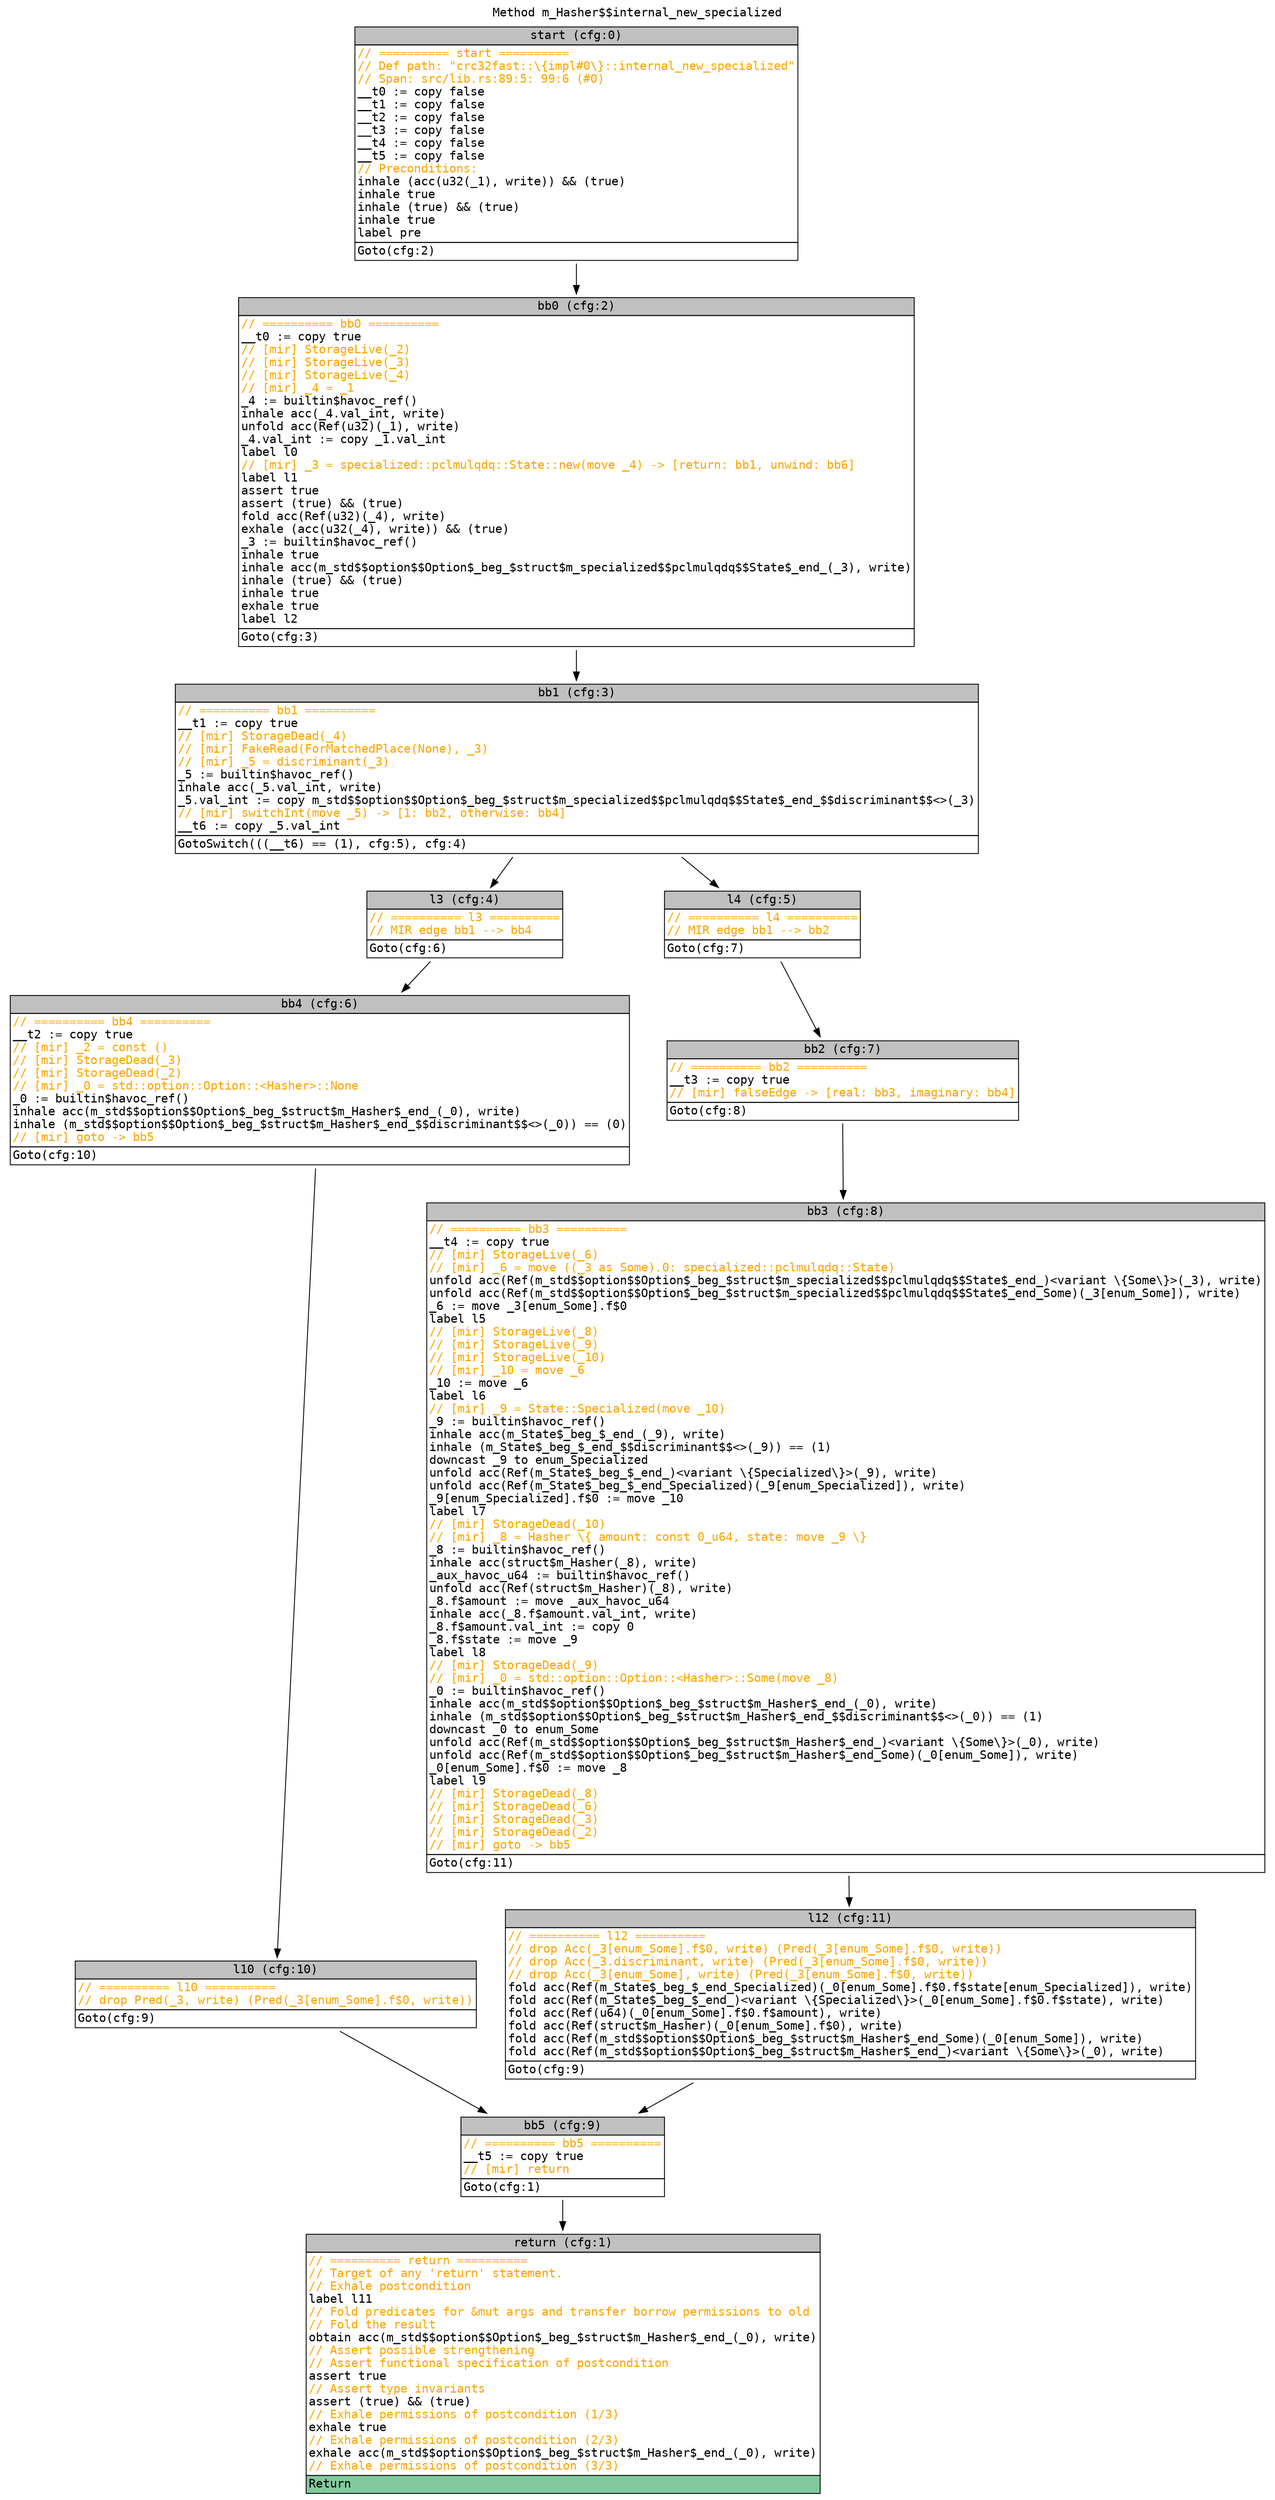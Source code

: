 digraph CFG {
graph [fontname=monospace];
node [fontname=monospace];
edge [fontname=monospace];
labelloc="t";
label="Method m_Hasher$$internal_new_specialized";
"block_start" [shape=none,label=<<table border="0" cellborder="1" cellspacing="0"><tr><td bgcolor="gray" align="center">start (cfg:0)</td></tr><tr><td align="left" balign="left"><font color="orange">// ========== start ==========</font><br/><font color="orange">// Def path: "crc32fast::\{impl#0\}::internal_new_specialized"</font><br/><font color="orange">// Span: src/lib.rs:89:5: 99:6 (#0)</font><br/>__t0 := copy false<br/>__t1 := copy false<br/>__t2 := copy false<br/>__t3 := copy false<br/>__t4 := copy false<br/>__t5 := copy false<br/><font color="orange">// Preconditions:</font><br/>inhale (acc(u32(_1), write)) &amp;&amp; (true)<br/>inhale true<br/>inhale (true) &amp;&amp; (true)<br/>inhale true<br/>label pre</td></tr><tr><td align="left">Goto(cfg:2)<br/></td></tr></table>>];
"block_return" [shape=none,label=<<table border="0" cellborder="1" cellspacing="0"><tr><td bgcolor="gray" align="center">return (cfg:1)</td></tr><tr><td align="left" balign="left"><font color="orange">// ========== return ==========</font><br/><font color="orange">// Target of any 'return' statement.</font><br/><font color="orange">// Exhale postcondition</font><br/>label l11<br/><font color="orange">// Fold predicates for &amp;mut args and transfer borrow permissions to old</font><br/><font color="orange">// Fold the result</font><br/>obtain acc(m_std$$option$$Option$_beg_$struct$m_Hasher$_end_(_0), write)<br/><font color="orange">// Assert possible strengthening</font><br/><font color="orange">// Assert functional specification of postcondition</font><br/>assert true<br/><font color="orange">// Assert type invariants</font><br/>assert (true) &amp;&amp; (true)<br/><font color="orange">// Exhale permissions of postcondition (1/3)</font><br/>exhale true<br/><font color="orange">// Exhale permissions of postcondition (2/3)</font><br/>exhale acc(m_std$$option$$Option$_beg_$struct$m_Hasher$_end_(_0), write)<br/><font color="orange">// Exhale permissions of postcondition (3/3)</font></td></tr><tr><td align="left" bgcolor="#82CA9D">Return<br/></td></tr></table>>];
"block_bb0" [shape=none,label=<<table border="0" cellborder="1" cellspacing="0"><tr><td bgcolor="gray" align="center">bb0 (cfg:2)</td></tr><tr><td align="left" balign="left"><font color="orange">// ========== bb0 ==========</font><br/>__t0 := copy true<br/><font color="orange">// [mir] StorageLive(_2)</font><br/><font color="orange">// [mir] StorageLive(_3)</font><br/><font color="orange">// [mir] StorageLive(_4)</font><br/><font color="orange">// [mir] _4 = _1</font><br/>_4 := builtin$havoc_ref()<br/>inhale acc(_4.val_int, write)<br/>unfold acc(Ref(u32)(_1), write)<br/>_4.val_int := copy _1.val_int<br/>label l0<br/><font color="orange">// [mir] _3 = specialized::pclmulqdq::State::new(move _4) -&gt; [return: bb1, unwind: bb6]</font><br/>label l1<br/>assert true<br/>assert (true) &amp;&amp; (true)<br/>fold acc(Ref(u32)(_4), write)<br/>exhale (acc(u32(_4), write)) &amp;&amp; (true)<br/>_3 := builtin$havoc_ref()<br/>inhale true<br/>inhale acc(m_std$$option$$Option$_beg_$struct$m_specialized$$pclmulqdq$$State$_end_(_3), write)<br/>inhale (true) &amp;&amp; (true)<br/>inhale true<br/>exhale true<br/>label l2</td></tr><tr><td align="left">Goto(cfg:3)<br/></td></tr></table>>];
"block_bb1" [shape=none,label=<<table border="0" cellborder="1" cellspacing="0"><tr><td bgcolor="gray" align="center">bb1 (cfg:3)</td></tr><tr><td align="left" balign="left"><font color="orange">// ========== bb1 ==========</font><br/>__t1 := copy true<br/><font color="orange">// [mir] StorageDead(_4)</font><br/><font color="orange">// [mir] FakeRead(ForMatchedPlace(None), _3)</font><br/><font color="orange">// [mir] _5 = discriminant(_3)</font><br/>_5 := builtin$havoc_ref()<br/>inhale acc(_5.val_int, write)<br/>_5.val_int := copy m_std$$option$$Option$_beg_$struct$m_specialized$$pclmulqdq$$State$_end_$$discriminant$$&lt;&gt;(_3)<br/><font color="orange">// [mir] switchInt(move _5) -&gt; [1: bb2, otherwise: bb4]</font><br/>__t6 := copy _5.val_int</td></tr><tr><td align="left">GotoSwitch(((__t6) == (1), cfg:5), cfg:4)<br/></td></tr></table>>];
"block_l3" [shape=none,label=<<table border="0" cellborder="1" cellspacing="0"><tr><td bgcolor="gray" align="center">l3 (cfg:4)</td></tr><tr><td align="left" balign="left"><font color="orange">// ========== l3 ==========</font><br/><font color="orange">// MIR edge bb1 --&gt; bb4</font></td></tr><tr><td align="left">Goto(cfg:6)<br/></td></tr></table>>];
"block_l4" [shape=none,label=<<table border="0" cellborder="1" cellspacing="0"><tr><td bgcolor="gray" align="center">l4 (cfg:5)</td></tr><tr><td align="left" balign="left"><font color="orange">// ========== l4 ==========</font><br/><font color="orange">// MIR edge bb1 --&gt; bb2</font></td></tr><tr><td align="left">Goto(cfg:7)<br/></td></tr></table>>];
"block_bb4" [shape=none,label=<<table border="0" cellborder="1" cellspacing="0"><tr><td bgcolor="gray" align="center">bb4 (cfg:6)</td></tr><tr><td align="left" balign="left"><font color="orange">// ========== bb4 ==========</font><br/>__t2 := copy true<br/><font color="orange">// [mir] _2 = const ()</font><br/><font color="orange">// [mir] StorageDead(_3)</font><br/><font color="orange">// [mir] StorageDead(_2)</font><br/><font color="orange">// [mir] _0 = std::option::Option::&lt;Hasher&gt;::None</font><br/>_0 := builtin$havoc_ref()<br/>inhale acc(m_std$$option$$Option$_beg_$struct$m_Hasher$_end_(_0), write)<br/>inhale (m_std$$option$$Option$_beg_$struct$m_Hasher$_end_$$discriminant$$&lt;&gt;(_0)) == (0)<br/><font color="orange">// [mir] goto -&gt; bb5</font></td></tr><tr><td align="left">Goto(cfg:10)<br/></td></tr></table>>];
"block_bb2" [shape=none,label=<<table border="0" cellborder="1" cellspacing="0"><tr><td bgcolor="gray" align="center">bb2 (cfg:7)</td></tr><tr><td align="left" balign="left"><font color="orange">// ========== bb2 ==========</font><br/>__t3 := copy true<br/><font color="orange">// [mir] falseEdge -&gt; [real: bb3, imaginary: bb4]</font></td></tr><tr><td align="left">Goto(cfg:8)<br/></td></tr></table>>];
"block_bb3" [shape=none,label=<<table border="0" cellborder="1" cellspacing="0"><tr><td bgcolor="gray" align="center">bb3 (cfg:8)</td></tr><tr><td align="left" balign="left"><font color="orange">// ========== bb3 ==========</font><br/>__t4 := copy true<br/><font color="orange">// [mir] StorageLive(_6)</font><br/><font color="orange">// [mir] _6 = move ((_3 as Some).0: specialized::pclmulqdq::State)</font><br/>unfold acc(Ref(m_std$$option$$Option$_beg_$struct$m_specialized$$pclmulqdq$$State$_end_)&lt;variant \{Some\}&gt;(_3), write)<br/>unfold acc(Ref(m_std$$option$$Option$_beg_$struct$m_specialized$$pclmulqdq$$State$_end_Some)(_3[enum_Some]), write)<br/>_6 := move _3[enum_Some].f$0<br/>label l5<br/><font color="orange">// [mir] StorageLive(_8)</font><br/><font color="orange">// [mir] StorageLive(_9)</font><br/><font color="orange">// [mir] StorageLive(_10)</font><br/><font color="orange">// [mir] _10 = move _6</font><br/>_10 := move _6<br/>label l6<br/><font color="orange">// [mir] _9 = State::Specialized(move _10)</font><br/>_9 := builtin$havoc_ref()<br/>inhale acc(m_State$_beg_$_end_(_9), write)<br/>inhale (m_State$_beg_$_end_$$discriminant$$&lt;&gt;(_9)) == (1)<br/>downcast _9 to enum_Specialized<br/>unfold acc(Ref(m_State$_beg_$_end_)&lt;variant \{Specialized\}&gt;(_9), write)<br/>unfold acc(Ref(m_State$_beg_$_end_Specialized)(_9[enum_Specialized]), write)<br/>_9[enum_Specialized].f$0 := move _10<br/>label l7<br/><font color="orange">// [mir] StorageDead(_10)</font><br/><font color="orange">// [mir] _8 = Hasher \{ amount: const 0_u64, state: move _9 \}</font><br/>_8 := builtin$havoc_ref()<br/>inhale acc(struct$m_Hasher(_8), write)<br/>_aux_havoc_u64 := builtin$havoc_ref()<br/>unfold acc(Ref(struct$m_Hasher)(_8), write)<br/>_8.f$amount := move _aux_havoc_u64<br/>inhale acc(_8.f$amount.val_int, write)<br/>_8.f$amount.val_int := copy 0<br/>_8.f$state := move _9<br/>label l8<br/><font color="orange">// [mir] StorageDead(_9)</font><br/><font color="orange">// [mir] _0 = std::option::Option::&lt;Hasher&gt;::Some(move _8)</font><br/>_0 := builtin$havoc_ref()<br/>inhale acc(m_std$$option$$Option$_beg_$struct$m_Hasher$_end_(_0), write)<br/>inhale (m_std$$option$$Option$_beg_$struct$m_Hasher$_end_$$discriminant$$&lt;&gt;(_0)) == (1)<br/>downcast _0 to enum_Some<br/>unfold acc(Ref(m_std$$option$$Option$_beg_$struct$m_Hasher$_end_)&lt;variant \{Some\}&gt;(_0), write)<br/>unfold acc(Ref(m_std$$option$$Option$_beg_$struct$m_Hasher$_end_Some)(_0[enum_Some]), write)<br/>_0[enum_Some].f$0 := move _8<br/>label l9<br/><font color="orange">// [mir] StorageDead(_8)</font><br/><font color="orange">// [mir] StorageDead(_6)</font><br/><font color="orange">// [mir] StorageDead(_3)</font><br/><font color="orange">// [mir] StorageDead(_2)</font><br/><font color="orange">// [mir] goto -&gt; bb5</font></td></tr><tr><td align="left">Goto(cfg:11)<br/></td></tr></table>>];
"block_bb5" [shape=none,label=<<table border="0" cellborder="1" cellspacing="0"><tr><td bgcolor="gray" align="center">bb5 (cfg:9)</td></tr><tr><td align="left" balign="left"><font color="orange">// ========== bb5 ==========</font><br/>__t5 := copy true<br/><font color="orange">// [mir] return</font></td></tr><tr><td align="left">Goto(cfg:1)<br/></td></tr></table>>];
"block_l10" [shape=none,label=<<table border="0" cellborder="1" cellspacing="0"><tr><td bgcolor="gray" align="center">l10 (cfg:10)</td></tr><tr><td align="left" balign="left"><font color="orange">// ========== l10 ==========</font><br/><font color="orange">// drop Pred(_3, write) (Pred(_3[enum_Some].f$0, write))</font></td></tr><tr><td align="left">Goto(cfg:9)<br/></td></tr></table>>];
"block_l12" [shape=none,label=<<table border="0" cellborder="1" cellspacing="0"><tr><td bgcolor="gray" align="center">l12 (cfg:11)</td></tr><tr><td align="left" balign="left"><font color="orange">// ========== l12 ==========</font><br/><font color="orange">// drop Acc(_3[enum_Some].f$0, write) (Pred(_3[enum_Some].f$0, write))</font><br/><font color="orange">// drop Acc(_3.discriminant, write) (Pred(_3[enum_Some].f$0, write))</font><br/><font color="orange">// drop Acc(_3[enum_Some], write) (Pred(_3[enum_Some].f$0, write))</font><br/>fold acc(Ref(m_State$_beg_$_end_Specialized)(_0[enum_Some].f$0.f$state[enum_Specialized]), write)<br/>fold acc(Ref(m_State$_beg_$_end_)&lt;variant \{Specialized\}&gt;(_0[enum_Some].f$0.f$state), write)<br/>fold acc(Ref(u64)(_0[enum_Some].f$0.f$amount), write)<br/>fold acc(Ref(struct$m_Hasher)(_0[enum_Some].f$0), write)<br/>fold acc(Ref(m_std$$option$$Option$_beg_$struct$m_Hasher$_end_Some)(_0[enum_Some]), write)<br/>fold acc(Ref(m_std$$option$$Option$_beg_$struct$m_Hasher$_end_)&lt;variant \{Some\}&gt;(_0), write)</td></tr><tr><td align="left">Goto(cfg:9)<br/></td></tr></table>>];
"block_start" -> "block_bb0";
"block_bb0" -> "block_bb1";
"block_bb1" -> "block_l4";
"block_bb1" -> "block_l3";
"block_l3" -> "block_bb4";
"block_l4" -> "block_bb2";
"block_bb4" -> "block_l10";
"block_bb2" -> "block_bb3";
"block_bb3" -> "block_l12";
"block_bb5" -> "block_return";
"block_l10" -> "block_bb5";
"block_l12" -> "block_bb5";
}
